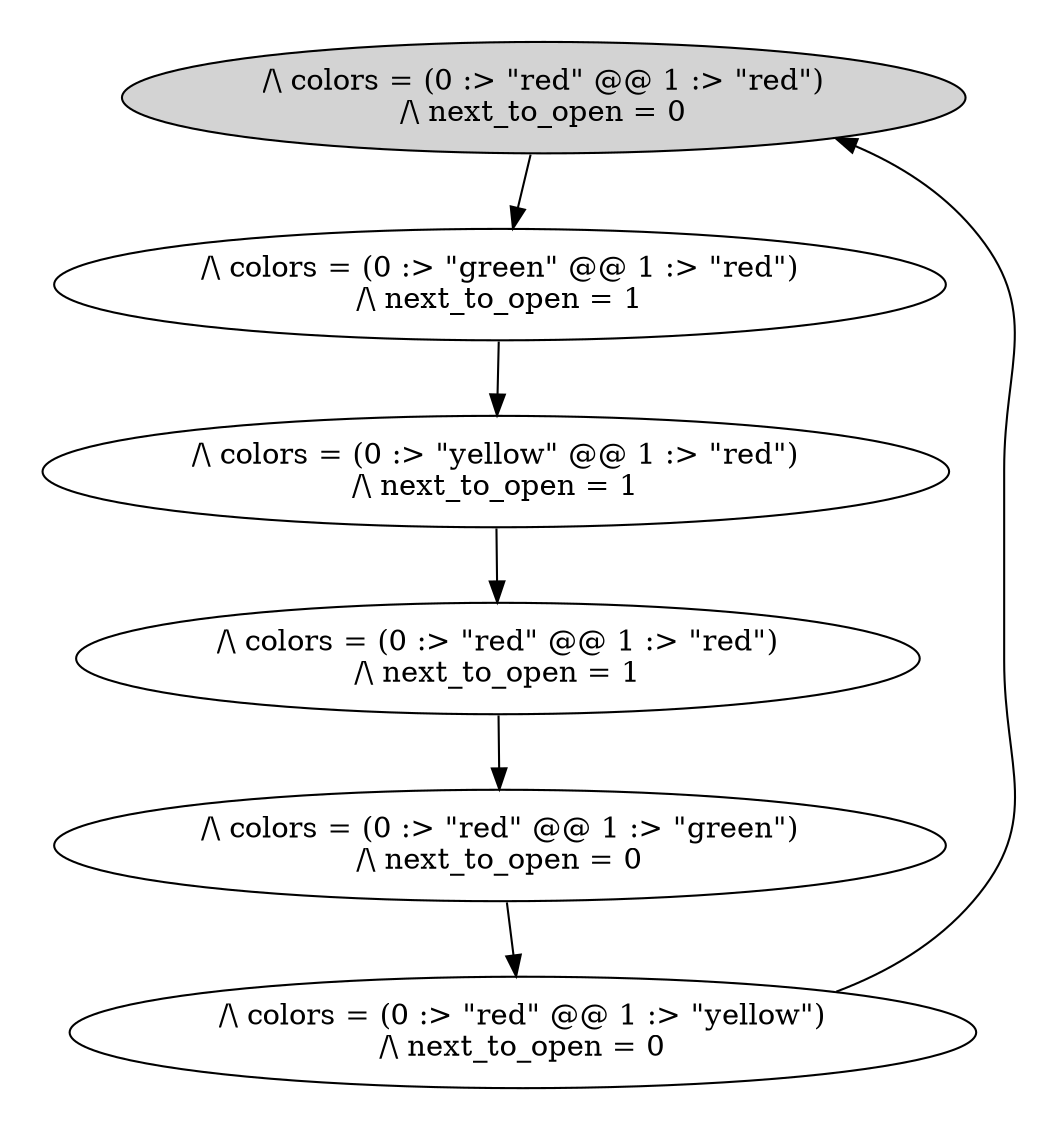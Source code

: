 strict digraph DiskGraph {
nodesep=0.35;
subgraph cluster_graph {
color="white";
7210969400895743542 [label="/\\ colors = (0 :> \"red\" @@ 1 :> \"red\")\n/\\ next_to_open = 0",style = filled]
7210969400895743542 -> 8666215057606062623 [label="",color="black",fontcolor="black"];
8666215057606062623 [label="/\\ colors = (0 :> \"green\" @@ 1 :> \"red\")\n/\\ next_to_open = 1"];
8666215057606062623 -> -1145142259021417419 [label="",color="black",fontcolor="black"];
-1145142259021417419 [label="/\\ colors = (0 :> \"yellow\" @@ 1 :> \"red\")\n/\\ next_to_open = 1"];
-1145142259021417419 -> 7220866383477917723 [label="",color="black",fontcolor="black"];
7220866383477917723 [label="/\\ colors = (0 :> \"red\" @@ 1 :> \"red\")\n/\\ next_to_open = 1"];
7220866383477917723 -> 6003703145199322104 [label="",color="black",fontcolor="black"];
6003703145199322104 [label="/\\ colors = (0 :> \"red\" @@ 1 :> \"green\")\n/\\ next_to_open = 0"];
6003703145199322104 -> 5389667823581670897 [label="",color="black",fontcolor="black"];
5389667823581670897 [label="/\\ colors = (0 :> \"red\" @@ 1 :> \"yellow\")\n/\\ next_to_open = 0"];
5389667823581670897 -> 7210969400895743542 [label="",color="black",fontcolor="black"];
{rank = same; 7210969400895743542;}
{rank = same; 8666215057606062623;}
{rank = same; -1145142259021417419;}
{rank = same; 7220866383477917723;}
{rank = same; 6003703145199322104;}
{rank = same; 5389667823581670897;}
}
}